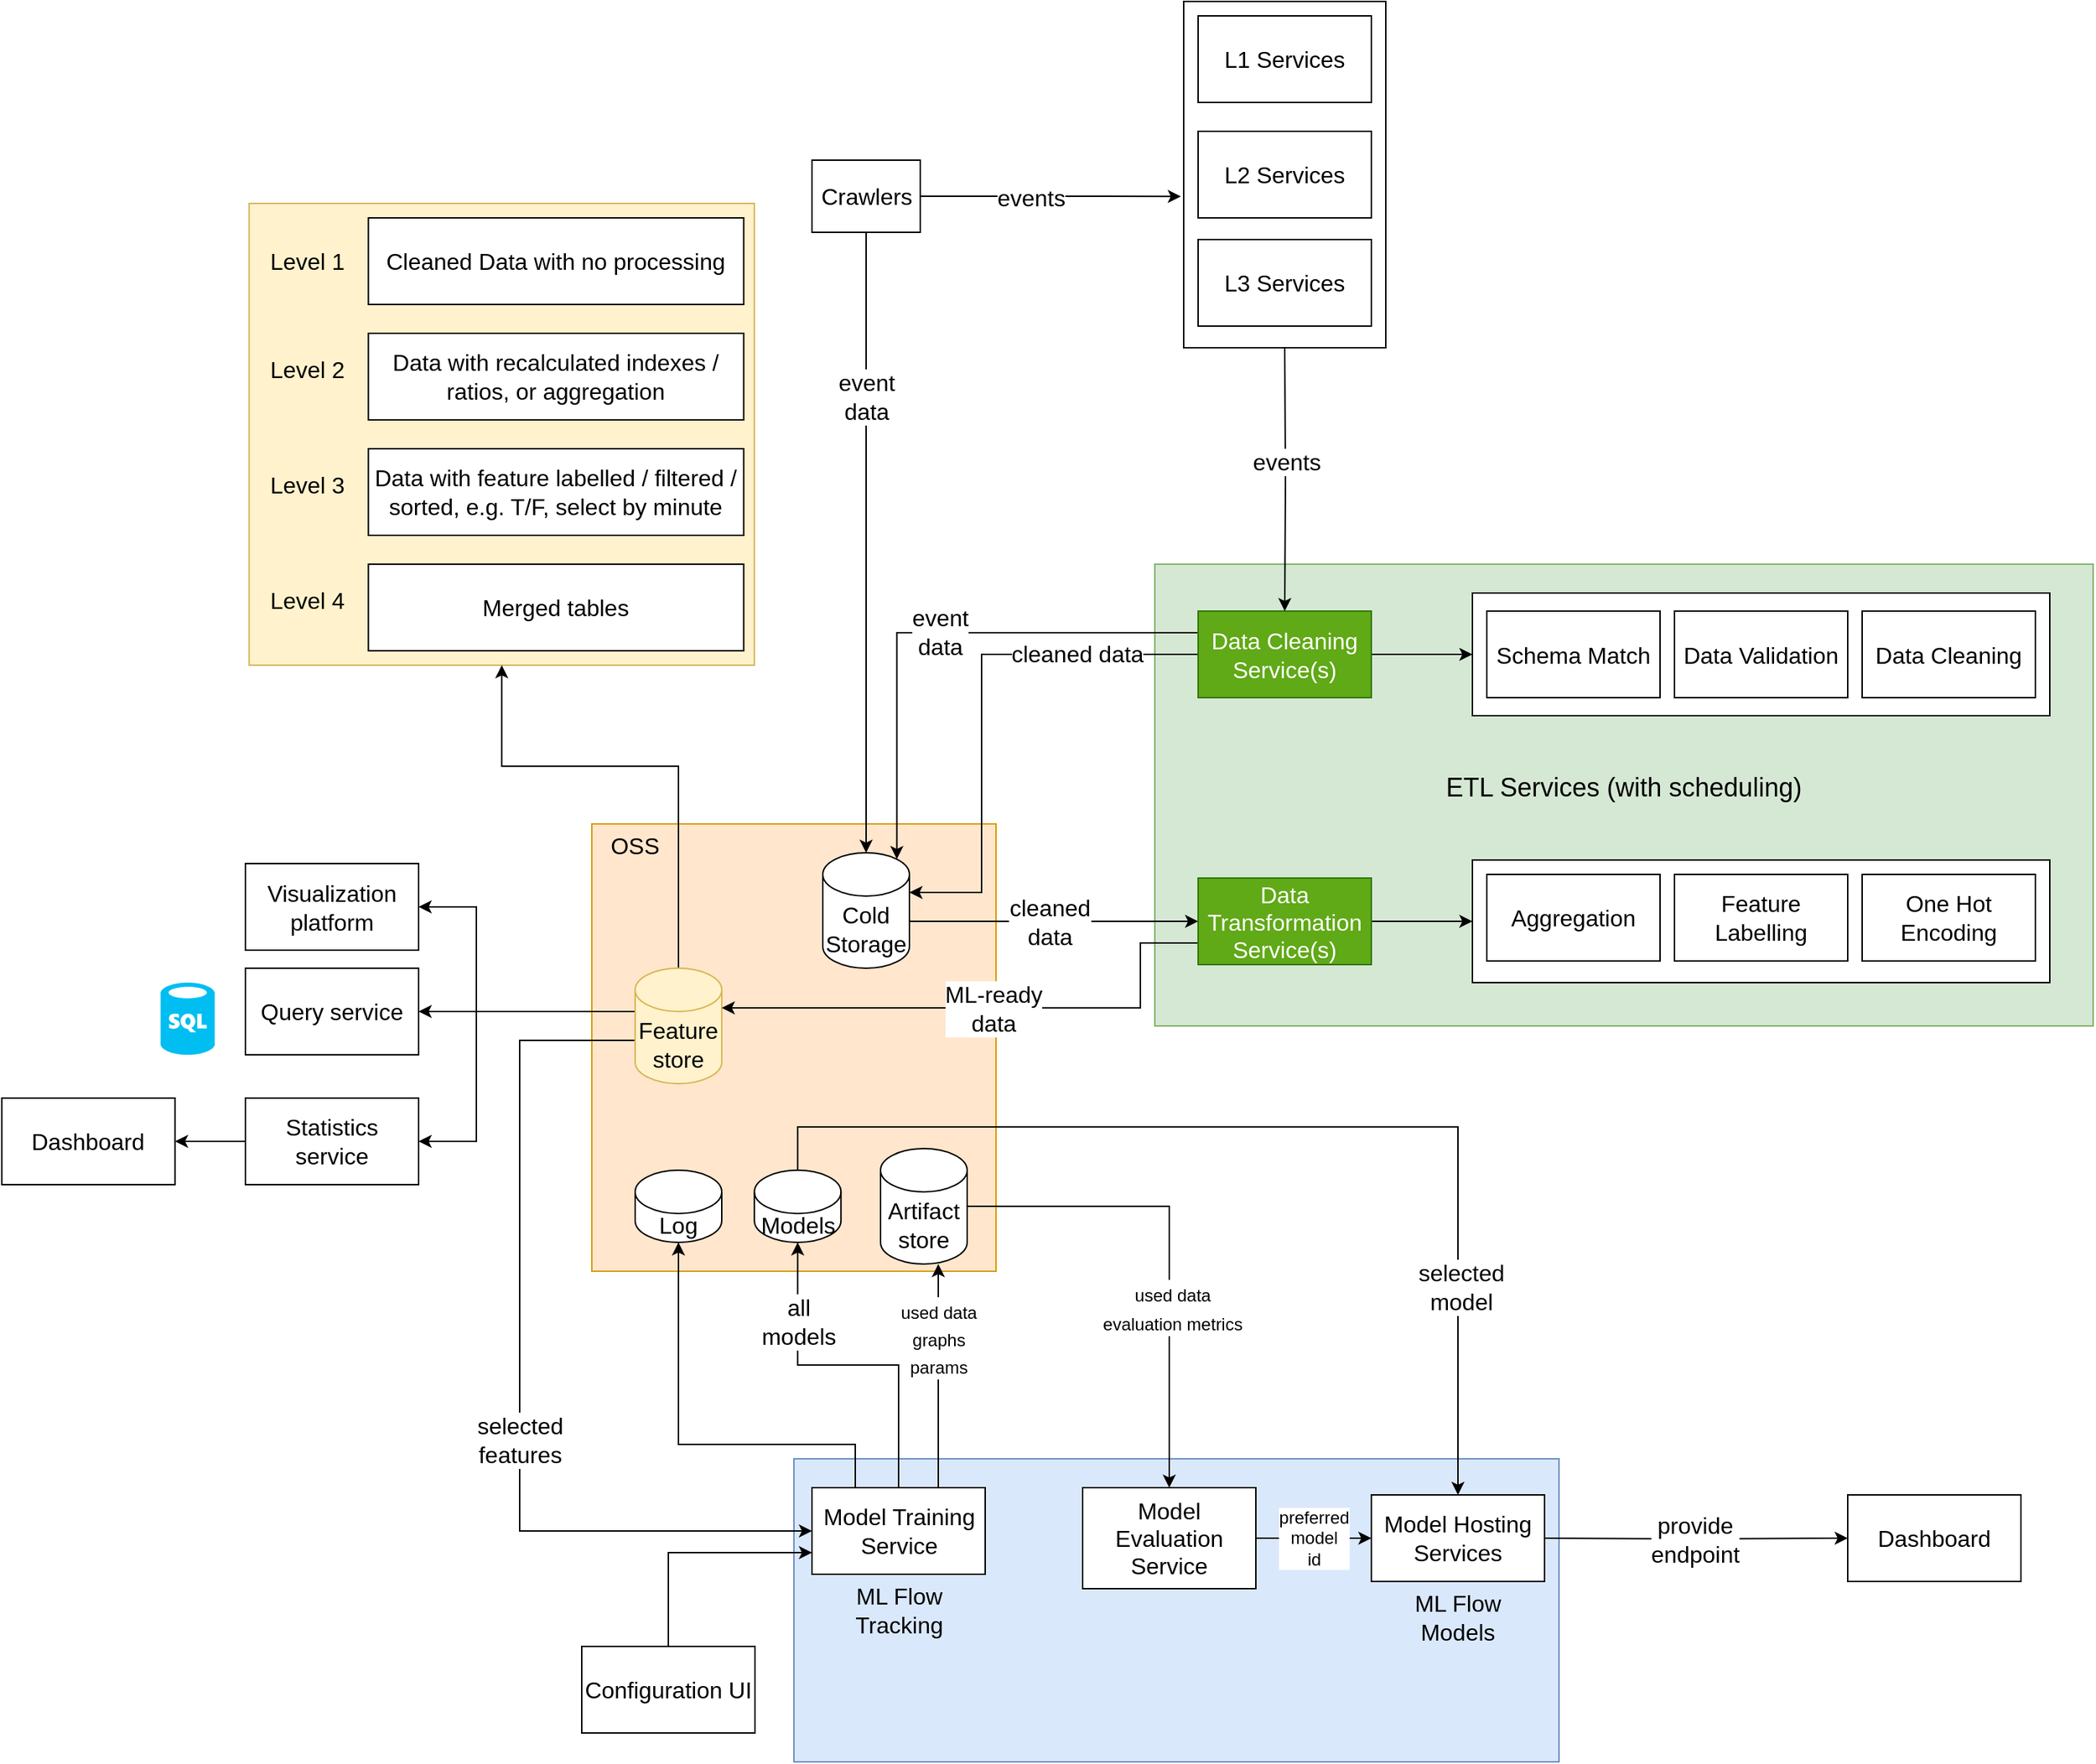 <mxfile version="20.4.0" type="github" pages="3">
  <diagram id="_OYlfLiKj20trFkd4ubV" name="Architecture">
    <mxGraphModel dx="3631" dy="2452" grid="1" gridSize="10" guides="1" tooltips="1" connect="1" arrows="1" fold="1" page="1" pageScale="1" pageWidth="1654" pageHeight="1169" math="0" shadow="0">
      <root>
        <mxCell id="0" />
        <mxCell id="1" parent="0" />
        <mxCell id="gCWOhdDdjhIvX0EPdZRK-4" value="" style="rounded=0;whiteSpace=wrap;html=1;fontSize=16;fontColor=#000000;" parent="1" vertex="1">
          <mxGeometry x="690" y="-220" width="140" height="240" as="geometry" />
        </mxCell>
        <mxCell id="ToE4UrAM6BWn20umVzim-1" value="" style="rounded=0;whiteSpace=wrap;html=1;fillColor=#d5e8d4;strokeColor=#82b366;" parent="1" vertex="1">
          <mxGeometry x="670" y="170" width="650" height="320" as="geometry" />
        </mxCell>
        <mxCell id="ToE4UrAM6BWn20umVzim-110" value="" style="rounded=0;whiteSpace=wrap;html=1;fontSize=16;" parent="1" vertex="1">
          <mxGeometry x="890" y="375" width="400" height="85" as="geometry" />
        </mxCell>
        <mxCell id="ToE4UrAM6BWn20umVzim-91" value="" style="rounded=0;whiteSpace=wrap;html=1;fontSize=16;fillColor=#fff2cc;strokeColor=#d6b656;" parent="1" vertex="1">
          <mxGeometry x="42.6" y="-80" width="350" height="320" as="geometry" />
        </mxCell>
        <mxCell id="ToE4UrAM6BWn20umVzim-108" value="" style="rounded=0;whiteSpace=wrap;html=1;fontSize=16;" parent="1" vertex="1">
          <mxGeometry x="890" y="190" width="400" height="85" as="geometry" />
        </mxCell>
        <mxCell id="ToE4UrAM6BWn20umVzim-59" value="" style="rounded=0;whiteSpace=wrap;html=1;fontSize=16;fillColor=#dae8fc;strokeColor=#6c8ebf;" parent="1" vertex="1">
          <mxGeometry x="420" y="790" width="530" height="210" as="geometry" />
        </mxCell>
        <mxCell id="ToE4UrAM6BWn20umVzim-12" value="" style="rounded=0;whiteSpace=wrap;html=1;fontSize=16;fillColor=#ffe6cc;strokeColor=#d79b00;" parent="1" vertex="1">
          <mxGeometry x="280" y="350" width="280" height="310" as="geometry" />
        </mxCell>
        <mxCell id="ToE4UrAM6BWn20umVzim-2" value="ETL Services (with scheduling)" style="text;html=1;strokeColor=none;fillColor=none;align=center;verticalAlign=middle;whiteSpace=wrap;rounded=0;fontSize=18;" parent="1" vertex="1">
          <mxGeometry x="860" y="310" width="270" height="30" as="geometry" />
        </mxCell>
        <mxCell id="_EHyVhy-0C-5i52qK-ew-14" value="cleaned&lt;br&gt;data" style="edgeStyle=orthogonalEdgeStyle;rounded=0;orthogonalLoop=1;jettySize=auto;html=1;exitX=1;exitY=0.5;exitDx=0;exitDy=0;exitPerimeter=0;entryX=0;entryY=0.5;entryDx=0;entryDy=0;fontSize=16;" parent="1" source="ToE4UrAM6BWn20umVzim-3" target="ToE4UrAM6BWn20umVzim-100" edge="1">
          <mxGeometry relative="1" as="geometry">
            <Array as="points">
              <mxPoint x="500" y="418" />
            </Array>
          </mxGeometry>
        </mxCell>
        <mxCell id="ToE4UrAM6BWn20umVzim-3" value="Cold Storage" style="shape=cylinder3;whiteSpace=wrap;html=1;boundedLbl=1;backgroundOutline=1;size=15;fontSize=16;" parent="1" vertex="1">
          <mxGeometry x="440" y="370" width="60" height="80" as="geometry" />
        </mxCell>
        <mxCell id="ToE4UrAM6BWn20umVzim-13" style="edgeStyle=orthogonalEdgeStyle;rounded=0;orthogonalLoop=1;jettySize=auto;html=1;fontSize=16;" parent="1" source="ToE4UrAM6BWn20umVzim-4" target="ToE4UrAM6BWn20umVzim-3" edge="1">
          <mxGeometry relative="1" as="geometry" />
        </mxCell>
        <mxCell id="ToE4UrAM6BWn20umVzim-23" value="event&lt;br&gt;data" style="edgeLabel;html=1;align=center;verticalAlign=middle;resizable=0;points=[];fontSize=16;" parent="ToE4UrAM6BWn20umVzim-13" vertex="1" connectable="0">
          <mxGeometry x="-0.472" relative="1" as="geometry">
            <mxPoint as="offset" />
          </mxGeometry>
        </mxCell>
        <mxCell id="gCWOhdDdjhIvX0EPdZRK-5" style="edgeStyle=orthogonalEdgeStyle;rounded=0;orthogonalLoop=1;jettySize=auto;html=1;exitX=1;exitY=0.5;exitDx=0;exitDy=0;entryX=-0.014;entryY=0.563;entryDx=0;entryDy=0;entryPerimeter=0;strokeColor=#000000;fontSize=16;fontColor=#000000;startArrow=none;startFill=0;" parent="1" source="ToE4UrAM6BWn20umVzim-4" target="gCWOhdDdjhIvX0EPdZRK-4" edge="1">
          <mxGeometry relative="1" as="geometry" />
        </mxCell>
        <mxCell id="gCWOhdDdjhIvX0EPdZRK-7" value="events" style="edgeLabel;html=1;align=center;verticalAlign=middle;resizable=0;points=[];fontSize=16;fontColor=#000000;" parent="gCWOhdDdjhIvX0EPdZRK-5" vertex="1" connectable="0">
          <mxGeometry x="-0.164" y="-1" relative="1" as="geometry">
            <mxPoint x="1" as="offset" />
          </mxGeometry>
        </mxCell>
        <mxCell id="ToE4UrAM6BWn20umVzim-4" value="Crawlers" style="rounded=0;whiteSpace=wrap;html=1;fontSize=16;" parent="1" vertex="1">
          <mxGeometry x="432.5" y="-110" width="75" height="50" as="geometry" />
        </mxCell>
        <mxCell id="ToE4UrAM6BWn20umVzim-14" value="OSS" style="text;html=1;strokeColor=none;fillColor=none;align=center;verticalAlign=middle;whiteSpace=wrap;rounded=0;fontSize=16;" parent="1" vertex="1">
          <mxGeometry x="280" y="350" width="60" height="30" as="geometry" />
        </mxCell>
        <mxCell id="ToE4UrAM6BWn20umVzim-21" style="edgeStyle=orthogonalEdgeStyle;rounded=0;orthogonalLoop=1;jettySize=auto;html=1;exitX=0;exitY=0.5;exitDx=0;exitDy=0;exitPerimeter=0;entryX=1;entryY=0.5;entryDx=0;entryDy=0;fontSize=16;" parent="1" source="ToE4UrAM6BWn20umVzim-16" target="ToE4UrAM6BWn20umVzim-20" edge="1">
          <mxGeometry relative="1" as="geometry">
            <Array as="points">
              <mxPoint x="310" y="480" />
              <mxPoint x="200" y="480" />
              <mxPoint x="200" y="408" />
            </Array>
          </mxGeometry>
        </mxCell>
        <mxCell id="ToE4UrAM6BWn20umVzim-60" style="edgeStyle=orthogonalEdgeStyle;rounded=0;orthogonalLoop=1;jettySize=auto;html=1;exitX=0;exitY=0;exitDx=0;exitDy=52.5;exitPerimeter=0;fontSize=16;" parent="1" source="ToE4UrAM6BWn20umVzim-16" target="ToE4UrAM6BWn20umVzim-40" edge="1">
          <mxGeometry relative="1" as="geometry">
            <Array as="points">
              <mxPoint x="310" y="500" />
              <mxPoint x="230" y="500" />
              <mxPoint x="230" y="840" />
            </Array>
          </mxGeometry>
        </mxCell>
        <mxCell id="ToE4UrAM6BWn20umVzim-61" value="selected&lt;br&gt;features" style="edgeLabel;html=1;align=center;verticalAlign=middle;resizable=0;points=[];fontSize=16;" parent="ToE4UrAM6BWn20umVzim-60" vertex="1" connectable="0">
          <mxGeometry x="0.145" relative="1" as="geometry">
            <mxPoint y="1" as="offset" />
          </mxGeometry>
        </mxCell>
        <mxCell id="ToE4UrAM6BWn20umVzim-92" style="edgeStyle=orthogonalEdgeStyle;rounded=0;orthogonalLoop=1;jettySize=auto;html=1;exitX=0.5;exitY=0;exitDx=0;exitDy=0;exitPerimeter=0;entryX=0.5;entryY=1;entryDx=0;entryDy=0;fontSize=16;" parent="1" source="ToE4UrAM6BWn20umVzim-16" target="ToE4UrAM6BWn20umVzim-91" edge="1">
          <mxGeometry relative="1" as="geometry">
            <Array as="points">
              <mxPoint x="340" y="310" />
              <mxPoint x="218" y="310" />
            </Array>
          </mxGeometry>
        </mxCell>
        <mxCell id="ToE4UrAM6BWn20umVzim-116" style="edgeStyle=orthogonalEdgeStyle;rounded=0;orthogonalLoop=1;jettySize=auto;html=1;entryX=1;entryY=0.5;entryDx=0;entryDy=0;fontSize=16;" parent="1" source="ToE4UrAM6BWn20umVzim-16" target="ToE4UrAM6BWn20umVzim-115" edge="1">
          <mxGeometry relative="1" as="geometry">
            <Array as="points">
              <mxPoint x="260" y="480" />
              <mxPoint x="260" y="480" />
            </Array>
          </mxGeometry>
        </mxCell>
        <mxCell id="_EHyVhy-0C-5i52qK-ew-37" style="edgeStyle=orthogonalEdgeStyle;rounded=0;orthogonalLoop=1;jettySize=auto;html=1;exitX=0;exitY=0;exitDx=0;exitDy=27.5;exitPerimeter=0;entryX=1;entryY=0.5;entryDx=0;entryDy=0;fontSize=16;startArrow=none;startFill=0;" parent="1" source="ToE4UrAM6BWn20umVzim-16" target="_EHyVhy-0C-5i52qK-ew-36" edge="1">
          <mxGeometry relative="1" as="geometry">
            <Array as="points">
              <mxPoint x="310" y="480" />
              <mxPoint x="200" y="480" />
              <mxPoint x="200" y="570" />
            </Array>
          </mxGeometry>
        </mxCell>
        <mxCell id="ToE4UrAM6BWn20umVzim-16" value="Feature&lt;br&gt;store" style="shape=cylinder3;whiteSpace=wrap;html=1;boundedLbl=1;backgroundOutline=1;size=15;fontSize=16;fillColor=#fff2cc;strokeColor=#d6b656;" parent="1" vertex="1">
          <mxGeometry x="310" y="450" width="60" height="80" as="geometry" />
        </mxCell>
        <mxCell id="ToE4UrAM6BWn20umVzim-20" value="Visualization platform" style="rounded=0;whiteSpace=wrap;html=1;fontSize=16;" parent="1" vertex="1">
          <mxGeometry x="40" y="377.5" width="120" height="60" as="geometry" />
        </mxCell>
        <mxCell id="ToE4UrAM6BWn20umVzim-26" value="Data Cleaning" style="rounded=0;whiteSpace=wrap;html=1;fontSize=16;" parent="1" vertex="1">
          <mxGeometry x="1160" y="202.5" width="120" height="60" as="geometry" />
        </mxCell>
        <mxCell id="ToE4UrAM6BWn20umVzim-28" value="Aggregation" style="rounded=0;whiteSpace=wrap;html=1;fontSize=16;" parent="1" vertex="1">
          <mxGeometry x="900" y="385" width="120" height="60" as="geometry" />
        </mxCell>
        <mxCell id="ToE4UrAM6BWn20umVzim-25" value="Data Validation" style="rounded=0;whiteSpace=wrap;html=1;fontSize=16;" parent="1" vertex="1">
          <mxGeometry x="1030" y="202.5" width="120" height="60" as="geometry" />
        </mxCell>
        <mxCell id="ToE4UrAM6BWn20umVzim-31" value="Schema Match" style="rounded=0;whiteSpace=wrap;html=1;fontSize=16;" parent="1" vertex="1">
          <mxGeometry x="900" y="202.5" width="120" height="60" as="geometry" />
        </mxCell>
        <mxCell id="ToE4UrAM6BWn20umVzim-46" style="edgeStyle=orthogonalEdgeStyle;rounded=0;orthogonalLoop=1;jettySize=auto;html=1;exitX=0.5;exitY=0;exitDx=0;exitDy=0;fontSize=16;" parent="1" source="ToE4UrAM6BWn20umVzim-40" target="ToE4UrAM6BWn20umVzim-44" edge="1">
          <mxGeometry relative="1" as="geometry">
            <Array as="points">
              <mxPoint x="520" y="810" />
            </Array>
          </mxGeometry>
        </mxCell>
        <mxCell id="ToE4UrAM6BWn20umVzim-62" value="&lt;font style=&quot;font-size: 12px;&quot;&gt;used data&lt;br&gt;graphs&lt;br&gt;params&lt;/font&gt;" style="edgeLabel;html=1;align=center;verticalAlign=middle;resizable=0;points=[];fontSize=16;" parent="ToE4UrAM6BWn20umVzim-46" vertex="1" connectable="0">
          <mxGeometry x="0.585" y="3" relative="1" as="geometry">
            <mxPoint x="3" y="13" as="offset" />
          </mxGeometry>
        </mxCell>
        <mxCell id="ToE4UrAM6BWn20umVzim-77" style="edgeStyle=orthogonalEdgeStyle;rounded=0;orthogonalLoop=1;jettySize=auto;html=1;exitX=0.25;exitY=0;exitDx=0;exitDy=0;entryX=0.5;entryY=1;entryDx=0;entryDy=0;entryPerimeter=0;fontSize=16;" parent="1" source="ToE4UrAM6BWn20umVzim-40" target="ToE4UrAM6BWn20umVzim-47" edge="1">
          <mxGeometry relative="1" as="geometry">
            <Array as="points">
              <mxPoint x="463" y="780" />
              <mxPoint x="340" y="780" />
            </Array>
          </mxGeometry>
        </mxCell>
        <mxCell id="ToE4UrAM6BWn20umVzim-79" style="edgeStyle=orthogonalEdgeStyle;rounded=0;orthogonalLoop=1;jettySize=auto;html=1;exitX=0.5;exitY=0;exitDx=0;exitDy=0;entryX=0.5;entryY=1;entryDx=0;entryDy=0;entryPerimeter=0;fontSize=12;" parent="1" source="ToE4UrAM6BWn20umVzim-40" target="ToE4UrAM6BWn20umVzim-55" edge="1">
          <mxGeometry relative="1" as="geometry" />
        </mxCell>
        <mxCell id="ToE4UrAM6BWn20umVzim-83" value="all&lt;br&gt;models" style="edgeLabel;html=1;align=center;verticalAlign=middle;resizable=0;points=[];fontSize=16;" parent="ToE4UrAM6BWn20umVzim-79" vertex="1" connectable="0">
          <mxGeometry x="0.541" relative="1" as="geometry">
            <mxPoint as="offset" />
          </mxGeometry>
        </mxCell>
        <mxCell id="ToE4UrAM6BWn20umVzim-40" value="Model Training Service" style="rounded=0;whiteSpace=wrap;html=1;fontSize=16;" parent="1" vertex="1">
          <mxGeometry x="432.5" y="810" width="120" height="60" as="geometry" />
        </mxCell>
        <mxCell id="ToE4UrAM6BWn20umVzim-41" value="" style="shape=image;verticalLabelPosition=bottom;labelBackgroundColor=default;verticalAlign=top;aspect=fixed;imageAspect=0;image=https://www.mlflow.org/docs/latest/_static/MLflow-logo-final-black.png;" parent="1" vertex="1">
          <mxGeometry x="573.1" y="900.29" width="217" height="79.71" as="geometry" />
        </mxCell>
        <mxCell id="ToE4UrAM6BWn20umVzim-78" style="edgeStyle=orthogonalEdgeStyle;rounded=0;orthogonalLoop=1;jettySize=auto;html=1;exitX=1;exitY=0.5;exitDx=0;exitDy=0;exitPerimeter=0;fontSize=12;" parent="1" source="ToE4UrAM6BWn20umVzim-44" target="ToE4UrAM6BWn20umVzim-67" edge="1">
          <mxGeometry relative="1" as="geometry" />
        </mxCell>
        <mxCell id="ToE4UrAM6BWn20umVzim-101" value="&lt;font style=&quot;font-size: 12px;&quot;&gt;used data&lt;br&gt;evaluation metrics&lt;/font&gt;" style="edgeLabel;html=1;align=center;verticalAlign=middle;resizable=0;points=[];fontSize=16;" parent="ToE4UrAM6BWn20umVzim-78" vertex="1" connectable="0">
          <mxGeometry x="0.254" y="2" relative="1" as="geometry">
            <mxPoint as="offset" />
          </mxGeometry>
        </mxCell>
        <mxCell id="ToE4UrAM6BWn20umVzim-44" value="Artifact store" style="shape=cylinder3;whiteSpace=wrap;html=1;boundedLbl=1;backgroundOutline=1;size=15;fontSize=16;" parent="1" vertex="1">
          <mxGeometry x="480" y="575" width="60" height="80" as="geometry" />
        </mxCell>
        <mxCell id="ToE4UrAM6BWn20umVzim-65" style="edgeStyle=orthogonalEdgeStyle;rounded=0;orthogonalLoop=1;jettySize=auto;html=1;exitX=1;exitY=0.5;exitDx=0;exitDy=0;entryX=0;entryY=0.5;entryDx=0;entryDy=0;fontSize=16;" parent="1" target="ToE4UrAM6BWn20umVzim-64" edge="1">
          <mxGeometry relative="1" as="geometry">
            <mxPoint x="940" y="845" as="sourcePoint" />
          </mxGeometry>
        </mxCell>
        <mxCell id="ToE4UrAM6BWn20umVzim-66" value="provide&lt;br&gt;endpoint" style="edgeLabel;html=1;align=center;verticalAlign=middle;resizable=0;points=[];fontSize=16;" parent="ToE4UrAM6BWn20umVzim-65" vertex="1" connectable="0">
          <mxGeometry x="-0.019" relative="1" as="geometry">
            <mxPoint as="offset" />
          </mxGeometry>
        </mxCell>
        <mxCell id="ToE4UrAM6BWn20umVzim-45" value="Model Hosting Services" style="rounded=0;whiteSpace=wrap;html=1;fontSize=16;" parent="1" vertex="1">
          <mxGeometry x="820" y="815" width="120" height="60" as="geometry" />
        </mxCell>
        <mxCell id="ToE4UrAM6BWn20umVzim-47" value="Log" style="shape=cylinder3;whiteSpace=wrap;html=1;boundedLbl=1;backgroundOutline=1;size=15;fontSize=16;" parent="1" vertex="1">
          <mxGeometry x="310" y="590" width="60" height="50" as="geometry" />
        </mxCell>
        <mxCell id="ToE4UrAM6BWn20umVzim-50" value="ML Flow&lt;br&gt;Tracking" style="text;html=1;strokeColor=none;fillColor=none;align=center;verticalAlign=middle;whiteSpace=wrap;rounded=0;fontSize=16;" parent="1" vertex="1">
          <mxGeometry x="452.6" y="880" width="79.8" height="30" as="geometry" />
        </mxCell>
        <mxCell id="ToE4UrAM6BWn20umVzim-51" value="ML Flow&lt;br&gt;Models" style="text;html=1;strokeColor=none;fillColor=none;align=center;verticalAlign=middle;whiteSpace=wrap;rounded=0;fontSize=16;" parent="1" vertex="1">
          <mxGeometry x="845" y="885" width="70" height="30" as="geometry" />
        </mxCell>
        <mxCell id="ToE4UrAM6BWn20umVzim-80" style="edgeStyle=orthogonalEdgeStyle;rounded=0;orthogonalLoop=1;jettySize=auto;html=1;exitX=0.5;exitY=0;exitDx=0;exitDy=0;exitPerimeter=0;fontSize=12;" parent="1" source="ToE4UrAM6BWn20umVzim-55" target="ToE4UrAM6BWn20umVzim-45" edge="1">
          <mxGeometry relative="1" as="geometry">
            <Array as="points">
              <mxPoint x="423" y="560" />
              <mxPoint x="880" y="560" />
            </Array>
          </mxGeometry>
        </mxCell>
        <mxCell id="ToE4UrAM6BWn20umVzim-82" value="selected&lt;br&gt;model" style="edgeLabel;html=1;align=center;verticalAlign=middle;resizable=0;points=[];fontSize=16;" parent="ToE4UrAM6BWn20umVzim-80" vertex="1" connectable="0">
          <mxGeometry x="0.612" y="2" relative="1" as="geometry">
            <mxPoint as="offset" />
          </mxGeometry>
        </mxCell>
        <mxCell id="ToE4UrAM6BWn20umVzim-55" value="Models" style="shape=cylinder3;whiteSpace=wrap;html=1;boundedLbl=1;backgroundOutline=1;size=15;fontSize=16;" parent="1" vertex="1">
          <mxGeometry x="392.6" y="590" width="60" height="50" as="geometry" />
        </mxCell>
        <mxCell id="ToE4UrAM6BWn20umVzim-64" value="Dashboard" style="rounded=0;whiteSpace=wrap;html=1;fontSize=16;" parent="1" vertex="1">
          <mxGeometry x="1150" y="815" width="120" height="60" as="geometry" />
        </mxCell>
        <mxCell id="ToE4UrAM6BWn20umVzim-81" value="&lt;span style=&quot;&quot;&gt;preferred&lt;br&gt;model&lt;br&gt;id&lt;br&gt;&lt;/span&gt;" style="edgeStyle=orthogonalEdgeStyle;rounded=0;orthogonalLoop=1;jettySize=auto;html=1;exitX=1;exitY=0.5;exitDx=0;exitDy=0;fontSize=12;" parent="1" source="ToE4UrAM6BWn20umVzim-67" target="ToE4UrAM6BWn20umVzim-45" edge="1">
          <mxGeometry relative="1" as="geometry" />
        </mxCell>
        <mxCell id="ToE4UrAM6BWn20umVzim-67" value="Model Evaluation Service" style="rounded=0;whiteSpace=wrap;html=1;fontSize=16;" parent="1" vertex="1">
          <mxGeometry x="620" y="810" width="120" height="70" as="geometry" />
        </mxCell>
        <mxCell id="ToE4UrAM6BWn20umVzim-70" value="Feature&lt;br&gt;Labelling" style="rounded=0;whiteSpace=wrap;html=1;fontSize=16;" parent="1" vertex="1">
          <mxGeometry x="1030" y="385" width="120" height="60" as="geometry" />
        </mxCell>
        <mxCell id="ToE4UrAM6BWn20umVzim-85" value="Cleaned Data with no processing" style="rounded=0;whiteSpace=wrap;html=1;fontSize=16;" parent="1" vertex="1">
          <mxGeometry x="125.2" y="-70" width="260" height="60" as="geometry" />
        </mxCell>
        <mxCell id="ToE4UrAM6BWn20umVzim-86" value="Level 1" style="text;html=1;strokeColor=none;fillColor=none;align=center;verticalAlign=middle;whiteSpace=wrap;rounded=0;fontSize=16;" parent="1" vertex="1">
          <mxGeometry x="52.6" y="-55" width="60" height="30" as="geometry" />
        </mxCell>
        <mxCell id="ToE4UrAM6BWn20umVzim-87" value="Data with recalculated indexes / ratios, or aggregation" style="rounded=0;whiteSpace=wrap;html=1;fontSize=16;" parent="1" vertex="1">
          <mxGeometry x="125.2" y="10" width="260" height="60" as="geometry" />
        </mxCell>
        <mxCell id="ToE4UrAM6BWn20umVzim-88" value="Level 2" style="text;html=1;strokeColor=none;fillColor=none;align=center;verticalAlign=middle;whiteSpace=wrap;rounded=0;fontSize=16;" parent="1" vertex="1">
          <mxGeometry x="52.6" y="20" width="60" height="30" as="geometry" />
        </mxCell>
        <mxCell id="ToE4UrAM6BWn20umVzim-89" value="Data with feature labelled / filtered / sorted, e.g. T/F, select by minute" style="rounded=0;whiteSpace=wrap;html=1;fontSize=16;" parent="1" vertex="1">
          <mxGeometry x="125.2" y="90" width="260" height="60" as="geometry" />
        </mxCell>
        <mxCell id="ToE4UrAM6BWn20umVzim-90" value="Level 3" style="text;html=1;strokeColor=none;fillColor=none;align=center;verticalAlign=middle;whiteSpace=wrap;rounded=0;fontSize=16;" parent="1" vertex="1">
          <mxGeometry x="52.6" y="100" width="60" height="30" as="geometry" />
        </mxCell>
        <mxCell id="ToE4UrAM6BWn20umVzim-94" value="Merged tables" style="rounded=0;whiteSpace=wrap;html=1;fontSize=16;" parent="1" vertex="1">
          <mxGeometry x="125.2" y="170" width="260" height="60" as="geometry" />
        </mxCell>
        <mxCell id="ToE4UrAM6BWn20umVzim-95" value="Level 4" style="text;html=1;strokeColor=none;fillColor=none;align=center;verticalAlign=middle;whiteSpace=wrap;rounded=0;fontSize=16;" parent="1" vertex="1">
          <mxGeometry x="52.6" y="180" width="60" height="30" as="geometry" />
        </mxCell>
        <mxCell id="ToE4UrAM6BWn20umVzim-109" style="edgeStyle=orthogonalEdgeStyle;rounded=0;orthogonalLoop=1;jettySize=auto;html=1;exitX=1;exitY=0.5;exitDx=0;exitDy=0;fontSize=16;" parent="1" source="ToE4UrAM6BWn20umVzim-99" target="ToE4UrAM6BWn20umVzim-108" edge="1">
          <mxGeometry relative="1" as="geometry" />
        </mxCell>
        <mxCell id="_EHyVhy-0C-5i52qK-ew-4" style="edgeStyle=orthogonalEdgeStyle;rounded=0;orthogonalLoop=1;jettySize=auto;html=1;exitX=0;exitY=0.5;exitDx=0;exitDy=0;fontSize=16;entryX=1;entryY=0;entryDx=0;entryDy=27.5;entryPerimeter=0;" parent="1" source="ToE4UrAM6BWn20umVzim-99" target="ToE4UrAM6BWn20umVzim-3" edge="1">
          <mxGeometry relative="1" as="geometry">
            <mxPoint x="500" y="420" as="targetPoint" />
            <Array as="points">
              <mxPoint x="550" y="233" />
              <mxPoint x="550" y="398" />
            </Array>
          </mxGeometry>
        </mxCell>
        <mxCell id="_EHyVhy-0C-5i52qK-ew-6" value="cleaned data" style="edgeLabel;html=1;align=center;verticalAlign=middle;resizable=0;points=[];fontSize=16;" parent="_EHyVhy-0C-5i52qK-ew-4" vertex="1" connectable="0">
          <mxGeometry x="-0.541" y="-1" relative="1" as="geometry">
            <mxPoint as="offset" />
          </mxGeometry>
        </mxCell>
        <mxCell id="gCWOhdDdjhIvX0EPdZRK-10" style="edgeStyle=orthogonalEdgeStyle;rounded=0;orthogonalLoop=1;jettySize=auto;html=1;exitX=0;exitY=0.25;exitDx=0;exitDy=0;entryX=0.855;entryY=0;entryDx=0;entryDy=4.35;entryPerimeter=0;strokeColor=#000000;fontSize=16;fontColor=#000000;startArrow=none;startFill=0;" parent="1" source="ToE4UrAM6BWn20umVzim-99" target="ToE4UrAM6BWn20umVzim-3" edge="1">
          <mxGeometry relative="1" as="geometry" />
        </mxCell>
        <mxCell id="gCWOhdDdjhIvX0EPdZRK-11" value="event&lt;br&gt;data" style="edgeLabel;html=1;align=center;verticalAlign=middle;resizable=0;points=[];fontSize=16;fontColor=#000000;" parent="gCWOhdDdjhIvX0EPdZRK-10" vertex="1" connectable="0">
          <mxGeometry x="-0.021" y="-1" relative="1" as="geometry">
            <mxPoint as="offset" />
          </mxGeometry>
        </mxCell>
        <mxCell id="ToE4UrAM6BWn20umVzim-99" value="Data Cleaning Service(s)" style="rounded=0;whiteSpace=wrap;html=1;fontSize=16;fillColor=#60a917;strokeColor=#2D7600;fontColor=#ffffff;" parent="1" vertex="1">
          <mxGeometry x="700" y="202.5" width="120" height="60" as="geometry" />
        </mxCell>
        <mxCell id="ToE4UrAM6BWn20umVzim-111" style="edgeStyle=orthogonalEdgeStyle;rounded=0;orthogonalLoop=1;jettySize=auto;html=1;exitX=1;exitY=0.5;exitDx=0;exitDy=0;entryX=0;entryY=0.5;entryDx=0;entryDy=0;fontSize=16;" parent="1" source="ToE4UrAM6BWn20umVzim-100" target="ToE4UrAM6BWn20umVzim-110" edge="1">
          <mxGeometry relative="1" as="geometry" />
        </mxCell>
        <mxCell id="_EHyVhy-0C-5i52qK-ew-19" value="ML-ready&lt;br&gt;data" style="edgeStyle=orthogonalEdgeStyle;rounded=0;orthogonalLoop=1;jettySize=auto;html=1;exitX=0;exitY=0.75;exitDx=0;exitDy=0;entryX=1;entryY=0;entryDx=0;entryDy=27.5;entryPerimeter=0;fontSize=16;" parent="1" source="ToE4UrAM6BWn20umVzim-100" target="ToE4UrAM6BWn20umVzim-16" edge="1">
          <mxGeometry relative="1" as="geometry">
            <Array as="points">
              <mxPoint x="660" y="433" />
              <mxPoint x="660" y="478" />
            </Array>
          </mxGeometry>
        </mxCell>
        <mxCell id="ToE4UrAM6BWn20umVzim-100" value="Data Transformation Service(s)" style="rounded=0;whiteSpace=wrap;html=1;fontSize=16;fillColor=#60a917;strokeColor=#2D7600;fontColor=#ffffff;" parent="1" vertex="1">
          <mxGeometry x="700" y="387.5" width="120" height="60" as="geometry" />
        </mxCell>
        <mxCell id="ToE4UrAM6BWn20umVzim-115" value="Query service" style="rounded=0;whiteSpace=wrap;html=1;fontSize=16;" parent="1" vertex="1">
          <mxGeometry x="40" y="450" width="120" height="60" as="geometry" />
        </mxCell>
        <mxCell id="ToE4UrAM6BWn20umVzim-117" value="" style="verticalLabelPosition=bottom;html=1;verticalAlign=top;align=center;strokeColor=none;fillColor=#00BEF2;shape=mxgraph.azure.sql_database;fontSize=16;" parent="1" vertex="1">
          <mxGeometry x="-18.75" y="460" width="37.5" height="50" as="geometry" />
        </mxCell>
        <mxCell id="ToE4UrAM6BWn20umVzim-118" value="" style="shape=image;verticalLabelPosition=bottom;labelBackgroundColor=default;verticalAlign=top;aspect=fixed;imageAspect=0;image=https://upload.wikimedia.org/wikipedia/commons/thumb/3/38/Jupyter_logo.svg/1200px-Jupyter_logo.svg.png;" parent="1" vertex="1">
          <mxGeometry x="-30" y="372.76" width="60" height="69.49" as="geometry" />
        </mxCell>
        <mxCell id="ToE4UrAM6BWn20umVzim-120" style="edgeStyle=orthogonalEdgeStyle;rounded=0;orthogonalLoop=1;jettySize=auto;html=1;exitX=0.5;exitY=0;exitDx=0;exitDy=0;entryX=0;entryY=0.75;entryDx=0;entryDy=0;fontSize=16;" parent="1" source="ToE4UrAM6BWn20umVzim-119" target="ToE4UrAM6BWn20umVzim-40" edge="1">
          <mxGeometry relative="1" as="geometry" />
        </mxCell>
        <mxCell id="ToE4UrAM6BWn20umVzim-119" value="&lt;font style=&quot;font-size: 16px;&quot;&gt;Configuration UI&lt;/font&gt;" style="rounded=0;whiteSpace=wrap;html=1;fontSize=12;" parent="1" vertex="1">
          <mxGeometry x="273" y="920" width="120" height="60" as="geometry" />
        </mxCell>
        <mxCell id="ToE4UrAM6BWn20umVzim-122" value="" style="shape=image;verticalLabelPosition=bottom;labelBackgroundColor=default;verticalAlign=top;aspect=fixed;imageAspect=0;image=https://upload.wikimedia.org/wikipedia/commons/thumb/e/ed/Pandas_logo.svg/1200px-Pandas_logo.svg.png;" parent="1" vertex="1">
          <mxGeometry x="1130" y="93.27" width="190" height="76.73" as="geometry" />
        </mxCell>
        <mxCell id="_EHyVhy-0C-5i52qK-ew-7" value="" style="shape=image;html=1;verticalAlign=top;verticalLabelPosition=bottom;labelBackgroundColor=#ffffff;imageAspect=0;aspect=fixed;image=https://cdn0.iconfinder.com/data/icons/phosphor-light-vol-2/256/file-csv-light-128.png;fontSize=16;" parent="1" vertex="1">
          <mxGeometry x="612.4" y="245" width="40" height="40" as="geometry" />
        </mxCell>
        <mxCell id="_EHyVhy-0C-5i52qK-ew-8" value="" style="shape=image;html=1;verticalAlign=top;verticalLabelPosition=bottom;labelBackgroundColor=#ffffff;imageAspect=0;aspect=fixed;image=https://cdn1.iconfinder.com/data/icons/bootstrap-vol-3/16/filetype-json-128.png;fontSize=16;" parent="1" vertex="1">
          <mxGeometry x="500" y="40" width="38" height="38" as="geometry" />
        </mxCell>
        <mxCell id="_EHyVhy-0C-5i52qK-ew-13" value="One Hot Encoding" style="rounded=0;whiteSpace=wrap;html=1;fontSize=16;" parent="1" vertex="1">
          <mxGeometry x="1160" y="385" width="120" height="60" as="geometry" />
        </mxCell>
        <mxCell id="_EHyVhy-0C-5i52qK-ew-15" value="" style="shape=image;html=1;verticalAlign=top;verticalLabelPosition=bottom;labelBackgroundColor=#ffffff;imageAspect=0;aspect=fixed;image=https://cdn0.iconfinder.com/data/icons/phosphor-light-vol-2/256/file-csv-light-128.png;fontSize=16;" parent="1" vertex="1">
          <mxGeometry x="320" y="530" width="40" height="40" as="geometry" />
        </mxCell>
        <mxCell id="_EHyVhy-0C-5i52qK-ew-39" style="edgeStyle=orthogonalEdgeStyle;rounded=0;orthogonalLoop=1;jettySize=auto;html=1;exitX=0;exitY=0.5;exitDx=0;exitDy=0;fontSize=16;startArrow=none;startFill=0;" parent="1" source="_EHyVhy-0C-5i52qK-ew-36" target="_EHyVhy-0C-5i52qK-ew-38" edge="1">
          <mxGeometry relative="1" as="geometry" />
        </mxCell>
        <mxCell id="_EHyVhy-0C-5i52qK-ew-36" value="Statistics service" style="rounded=0;whiteSpace=wrap;html=1;fontSize=16;" parent="1" vertex="1">
          <mxGeometry x="40" y="540" width="120" height="60" as="geometry" />
        </mxCell>
        <mxCell id="_EHyVhy-0C-5i52qK-ew-38" value="Dashboard" style="rounded=0;whiteSpace=wrap;html=1;fontSize=16;" parent="1" vertex="1">
          <mxGeometry x="-128.75" y="540" width="120" height="60" as="geometry" />
        </mxCell>
        <mxCell id="gCWOhdDdjhIvX0EPdZRK-1" value="L1 Services" style="rounded=0;whiteSpace=wrap;html=1;fontSize=16;fontColor=#000000;" parent="1" vertex="1">
          <mxGeometry x="700" y="-210" width="120" height="60" as="geometry" />
        </mxCell>
        <mxCell id="gCWOhdDdjhIvX0EPdZRK-2" value="L2 Services" style="rounded=0;whiteSpace=wrap;html=1;fontSize=16;fontColor=#000000;" parent="1" vertex="1">
          <mxGeometry x="700" y="-130" width="120" height="60" as="geometry" />
        </mxCell>
        <mxCell id="gCWOhdDdjhIvX0EPdZRK-6" style="edgeStyle=orthogonalEdgeStyle;rounded=0;orthogonalLoop=1;jettySize=auto;html=1;strokeColor=#000000;fontSize=16;fontColor=#000000;startArrow=none;startFill=0;" parent="1" target="ToE4UrAM6BWn20umVzim-99" edge="1">
          <mxGeometry relative="1" as="geometry">
            <mxPoint x="760" y="20" as="sourcePoint" />
          </mxGeometry>
        </mxCell>
        <mxCell id="gCWOhdDdjhIvX0EPdZRK-9" value="events" style="edgeLabel;html=1;align=center;verticalAlign=middle;resizable=0;points=[];fontSize=16;fontColor=#000000;" parent="gCWOhdDdjhIvX0EPdZRK-6" vertex="1" connectable="0">
          <mxGeometry x="-0.139" relative="1" as="geometry">
            <mxPoint as="offset" />
          </mxGeometry>
        </mxCell>
        <mxCell id="gCWOhdDdjhIvX0EPdZRK-3" value="L3 Services" style="rounded=0;whiteSpace=wrap;html=1;fontSize=16;fontColor=#000000;" parent="1" vertex="1">
          <mxGeometry x="700" y="-55" width="120" height="60" as="geometry" />
        </mxCell>
        <mxCell id="gCWOhdDdjhIvX0EPdZRK-8" value="" style="shape=image;verticalLabelPosition=bottom;labelBackgroundColor=default;verticalAlign=top;aspect=fixed;imageAspect=0;image=https://solace.com/wp-content/uploads/2019/01/Solace-logo-green.png;" parent="1" vertex="1">
          <mxGeometry x="532.4" y="-138.92" width="120" height="33.23" as="geometry" />
        </mxCell>
        <mxCell id="gCWOhdDdjhIvX0EPdZRK-12" value="" style="shape=image;html=1;verticalAlign=top;verticalLabelPosition=bottom;labelBackgroundColor=#ffffff;imageAspect=0;aspect=fixed;image=https://cdn1.iconfinder.com/data/icons/bootstrap-vol-3/16/filetype-json-128.png;fontSize=16;" parent="1" vertex="1">
          <mxGeometry x="507.5" y="152" width="38" height="38" as="geometry" />
        </mxCell>
      </root>
    </mxGraphModel>
  </diagram>
  <diagram id="X3cMIoYZfdU-HJTQ-Zcf" name="Schema">
    <mxGraphModel dx="1426" dy="1320" grid="1" gridSize="10" guides="1" tooltips="1" connect="1" arrows="1" fold="1" page="1" pageScale="1" pageWidth="1654" pageHeight="1169" math="0" shadow="0">
      <root>
        <mxCell id="0" />
        <mxCell id="1" parent="0" />
        <mxCell id="Alo-PKq35NsZrhjGkdfx-1" value="&lt;pre class=&quot;data&quot; style=&quot;font-size: 12px;&quot;&gt;  [{&lt;br&gt;    &quot;race_date&quot;: &quot;2022-09-11&quot;,&lt;br&gt;    &quot;race_num&quot;: 1,&lt;br&gt;    &quot;race_time&quot;: &quot;2022-09-11T13:00:00+08:00&quot;,&lt;br&gt;    &quot;odds&quot;: {&lt;br&gt;      &quot;1&quot;: {&lt;br&gt;        &quot;win&quot;: 9.3,&lt;br&gt;        &quot;place&quot;: 2.7&lt;br&gt;      },&lt;br&gt;      &quot;2&quot;: {&lt;br&gt;        &quot;win&quot;: 5.6,&lt;br&gt;        &quot;place&quot;: 1.7&lt;br&gt;      },&lt;br&gt;      &quot;3&quot;: {&lt;br&gt;        &quot;win&quot;: 9.5,&lt;br&gt;        &quot;place&quot;: 4.6&lt;br&gt;      },&lt;br&gt;      &quot;4&quot;: {&lt;br&gt;        &quot;win&quot;: 16,&lt;br&gt;        &quot;place&quot;: 5.3&lt;br&gt;      },&lt;br&gt;      &quot;5&quot;: {&lt;br&gt;        &quot;win&quot;: 20,&lt;br&gt;        &quot;place&quot;: 6.5&lt;br&gt;      },&lt;br&gt;      &quot;6&quot;: {&lt;br&gt;        &quot;win&quot;: 16,&lt;br&gt;        &quot;place&quot;: 7.1&lt;br&gt;      },&lt;br&gt;      &quot;7&quot;: {&lt;br&gt;        &quot;win&quot;: 30,&lt;br&gt;        &quot;place&quot;: 6.3&lt;br&gt;      },&lt;br&gt;      &quot;8&quot;: {&lt;br&gt;        &quot;win&quot;: 14,&lt;br&gt;        &quot;place&quot;: 6.7&lt;br&gt;      },&lt;br&gt;      &quot;9&quot;: {&lt;br&gt;        &quot;win&quot;: 14,&lt;br&gt;        &quot;place&quot;: 3.6&lt;br&gt;      },&lt;br&gt;      &quot;10&quot;: {&lt;br&gt;        &quot;win&quot;: 12,&lt;br&gt;        &quot;place&quot;: 6.6&lt;br&gt;      },&lt;br&gt;      &quot;11&quot;: {&lt;br&gt;        &quot;win&quot;: 13,&lt;br&gt;        &quot;place&quot;: 4&lt;br&gt;      },&lt;br&gt;      &quot;12&quot;: {&lt;br&gt;        &quot;win&quot;: 13,&lt;br&gt;        &quot;place&quot;: 4.9&lt;br&gt;      },&lt;br&gt;      &quot;13&quot;: {&lt;br&gt;        &quot;win&quot;: 32,&lt;br&gt;        &quot;place&quot;: 7&lt;br&gt;      },&lt;br&gt;      &quot;14&quot;: {&lt;br&gt;        &quot;win&quot;: 4.5,&lt;br&gt;        &quot;place&quot;: 1.5&lt;br&gt;      }&lt;br&gt;    },&lt;br&gt;    &quot;update_ts&quot;: &quot;2022-09-10T13:00:44.884+08:00&quot;&lt;br&gt;  },&lt;/pre&gt;&lt;pre class=&quot;data&quot; style=&quot;font-size: 12px;&quot;&gt;]&lt;/pre&gt;" style="text;whiteSpace=wrap;html=1;fontSize=12;fontColor=#000000;" vertex="1" parent="1">
          <mxGeometry x="140" y="380" width="390" height="950" as="geometry" />
        </mxCell>
        <mxCell id="Alo-PKq35NsZrhjGkdfx-2" value="&lt;li role=&quot;presentation&quot; class=&quot;tabs-menu-item json&quot;&gt;&lt;span class=&quot;devtools-tab-line&quot;&gt;&lt;/span&gt;&lt;/li&gt;&lt;li role=&quot;presentation&quot; class=&quot;tabs-menu-item rawdata is-active&quot;&gt;&lt;span class=&quot;devtools-tab-line&quot;&gt;&lt;/span&gt;&lt;/li&gt;&lt;span class=&quot;devtools-tab-line&quot;&gt;&lt;/span&gt;&lt;div class=&quot;tab-panel rawdata&quot;&gt;&lt;div class=&quot;textPanelBox tab-panel-inner&quot;&gt;&lt;div class=&quot;toolbar&quot;&gt;&lt;/div&gt;&lt;/div&gt;&lt;/div&gt;&lt;pre class=&quot;data&quot;&gt;[&#xa;  {&#xa;    &quot;race_date&quot;: &quot;2022-09-11&quot;,&#xa;    &quot;race_num&quot;: 1,&#xa;    &quot;race_time&quot;: &quot;2022-09-11T13:00:00+08:00&quot;,&#xa;    &quot;pools&quot;: {&#xa;      &quot;win&quot;: 99636,&#xa;      &quot;place&quot;: 60993,&#xa;      &quot;quinella&quot;: 86429,&#xa;      &quot;quinella_place&quot;: 118885,&#xa;      &quot;forecast_and_trio&quot;: 19793,&#xa;      &quot;tierce&quot;: 11506,&#xa;      &quot;quartet_and_first_four&quot;: 19872,&#xa;      &quot;double&quot;: 18750&#xa;    },&#xa;    &quot;update_ts&quot;: &quot;2022-09-10T13:00:44.336+08:00&quot;&#xa;  },&lt;/pre&gt;" style="text;whiteSpace=wrap;html=1;fontSize=12;fontColor=#000000;" vertex="1" parent="1">
          <mxGeometry x="520" y="350" width="400" height="320" as="geometry" />
        </mxCell>
        <mxCell id="Alo-PKq35NsZrhjGkdfx-4" value="&lt;pre class=&quot;data&quot;&gt;[&lt;br&gt;  {&lt;br&gt;    &quot;race_date&quot;: &quot;2022-09-11&quot;,&lt;br&gt;    &quot;race_num&quot;: 1,&lt;br&gt;    &quot;time&quot;: &quot;2022-09-11T13:00:00+08:00&quot;,&lt;br&gt;    &quot;name&quot;: &quot;柏架山讓賽&quot;,&lt;br&gt;    &quot;venue&quot;: &quot;沙田&quot;,&lt;br&gt;    &quot;class&quot;: &quot;第五班&quot;,&lt;br&gt;    &quot;distance&quot;: 1600,&lt;br&gt;    &quot;track&quot;: &quot;草地&quot;,&lt;br&gt;    &quot;track_condition&quot;: null,&lt;br&gt;    &quot;course&quot;: &quot;A&quot;,&lt;br&gt;    &quot;prize&quot;: 810000,&lt;br&gt;    &quot;starters&quot;: [&lt;br&gt;      {&lt;br&gt;        &quot;horse_num&quot;: 1,&lt;br&gt;        &quot;horse_code&quot;: &quot;D225&quot;,&lt;br&gt;        &quot;jockey_code&quot;: &quot;TEK&quot;,&lt;br&gt;        &quot;trainer_code&quot;: &quot;SCS&quot;,&lt;br&gt;        &quot;horse_weight&quot;: null,&lt;br&gt;        &quot;handicap_weight&quot;: 135,&lt;br&gt;        &quot;draw&quot;: 6,&lt;br&gt;        &quot;rating&quot;: 40,&lt;br&gt;        &quot;gears&quot;: [&lt;br&gt;          &quot;B&quot;&lt;br&gt;        ],&lt;br&gt;        &quot;scratched&quot;: false,&lt;br&gt;        &quot;apprentice_allowance&quot;: 0&lt;br&gt;      },&lt;/pre&gt;&lt;pre class=&quot;data&quot;&gt;...&lt;/pre&gt;&lt;pre class=&quot;data&quot;&gt;    ],&lt;br/&gt;    &quot;update_ts&quot;: &quot;2022-09-08T11:35:14.803+08:00&quot;&lt;br/&gt;  },&lt;/pre&gt;" style="text;whiteSpace=wrap;html=1;fontSize=12;fontColor=#000000;" vertex="1" parent="1">
          <mxGeometry x="960" y="390" width="320" height="460" as="geometry" />
        </mxCell>
        <mxCell id="Alo-PKq35NsZrhjGkdfx-5" value="&lt;pre class=&quot;data&quot;&gt;[&lt;/pre&gt;&lt;pre class=&quot;data&quot;&gt;  {&lt;br&gt;    &quot;season_id&quot;: 2,&lt;br&gt;    &quot;starters&quot;: [&lt;br&gt;      {&lt;br&gt;        &quot;placing&quot;: 1,&lt;br&gt;        &quot;horse_num&quot;: 4,&lt;br&gt;        &quot;length_behind_winner&quot;: 0,&lt;br&gt;        &quot;running_positions&quot;: [&lt;br&gt;          1,&lt;br&gt;          1,&lt;br&gt;          1&lt;br&gt;        ],&lt;br&gt;        &quot;running_duration&quot;: &quot;1:10.30&quot;,&lt;br&gt;        &quot;final_win_odds&quot;: 5&lt;br&gt;      },&lt;br&gt;      {&lt;br&gt;        &quot;placing&quot;: 2,&lt;br&gt;        &quot;horse_num&quot;: 2,&lt;br&gt;        &quot;length_behind_winner&quot;: 0.75,&lt;br&gt;        &quot;running_positions&quot;: [&lt;br&gt;          3,&lt;br&gt;          3,&lt;br&gt;          2&lt;br&gt;        ],&lt;br&gt;        &quot;running_duration&quot;: &quot;1:10.44&quot;,&lt;br&gt;        &quot;final_win_odds&quot;: 15&lt;br&gt;      },&lt;br&gt;      {&lt;br&gt;        &quot;placing&quot;: 3,&lt;br&gt;        &quot;horse_num&quot;: 8,&lt;br&gt;        &quot;length_behind_winner&quot;: 1,&lt;br&gt;        &quot;running_positions&quot;: [&lt;br&gt;          12,&lt;br&gt;          13,&lt;br&gt;          3&lt;br&gt;        ],&lt;br&gt;        &quot;running_duration&quot;: &quot;1:10.48&quot;,&lt;br&gt;        &quot;final_win_odds&quot;: 9.9&lt;br&gt;      },&lt;br&gt;      {&lt;br&gt;        &quot;placing&quot;: 4,&lt;br&gt;        &quot;horse_num&quot;: 14,&lt;br&gt;        &quot;length_behind_winner&quot;: 1.25,&lt;br&gt;        &quot;running_positions&quot;: [&lt;br&gt;          10,&lt;br&gt;          11,&lt;br&gt;          4&lt;br&gt;        ],&lt;br&gt;        &quot;running_duration&quot;: &quot;1:10.52&quot;,&lt;br&gt;        &quot;final_win_odds&quot;: 8.1&lt;br&gt;      },&lt;br&gt;      {&lt;br&gt;        &quot;placing&quot;: 5,&lt;br&gt;        &quot;horse_num&quot;: 1,&lt;br&gt;        &quot;length_behind_winner&quot;: 1.75,&lt;br&gt;        &quot;running_positions&quot;: [&lt;br&gt;          2,&lt;br&gt;          2,&lt;br&gt;          5&lt;br&gt;        ],&lt;br&gt;        &quot;running_duration&quot;: &quot;1:10.58&quot;,&lt;br&gt;        &quot;final_win_odds&quot;: 14&lt;br&gt;      },&lt;br&gt;      {&lt;br&gt;        &quot;placing&quot;: 6,&lt;br&gt;        &quot;horse_num&quot;: 7,&lt;br&gt;        &quot;length_behind_winner&quot;: 1.75,&lt;br&gt;        &quot;running_positions&quot;: [&lt;br&gt;          8,&lt;br&gt;          9,&lt;br&gt;          6&lt;br&gt;        ],&lt;br&gt;        &quot;running_duration&quot;: &quot;1:10.60&quot;,&lt;br&gt;        &quot;final_win_odds&quot;: 15&lt;br&gt;      },&lt;br&gt;      {&lt;br&gt;        &quot;placing&quot;: 7,&lt;br&gt;        &quot;horse_num&quot;: 6,&lt;br&gt;        &quot;length_behind_winner&quot;: 3.75,&lt;br&gt;        &quot;running_positions&quot;: [&lt;br&gt;          5,&lt;br&gt;          4,&lt;br&gt;          7&lt;br&gt;        ],&lt;br&gt;        &quot;running_duration&quot;: &quot;1:10.91&quot;,&lt;br&gt;        &quot;final_win_odds&quot;: 4.6&lt;br&gt;      },&lt;br&gt;      {&lt;br&gt;        &quot;placing&quot;: 8,&lt;br&gt;        &quot;horse_num&quot;: 3,&lt;br&gt;        &quot;length_behind_winner&quot;: 4,&lt;br&gt;        &quot;running_positions&quot;: [&lt;br&gt;          4,&lt;br&gt;          5,&lt;br&gt;          8&lt;br&gt;        ],&lt;br&gt;        &quot;running_duration&quot;: &quot;1:10.93&quot;,&lt;br&gt;        &quot;final_win_odds&quot;: 16&lt;br&gt;      },&lt;br&gt;      {&lt;br&gt;        &quot;placing&quot;: 9,&lt;br&gt;        &quot;horse_num&quot;: 11,&lt;br&gt;        &quot;length_behind_winner&quot;: 4,&lt;br&gt;        &quot;running_positions&quot;: [&lt;br&gt;          11,&lt;br&gt;          10,&lt;br&gt;          9&lt;br&gt;        ],&lt;br&gt;        &quot;running_duration&quot;: &quot;1:10.95&quot;,&lt;br&gt;        &quot;final_win_odds&quot;: 51&lt;br&gt;      },&lt;br&gt;      {&lt;br&gt;        &quot;placing&quot;: 10,&lt;br&gt;        &quot;horse_num&quot;: 12,&lt;br&gt;        &quot;length_behind_winner&quot;: 4.75,&lt;br&gt;        &quot;running_positions&quot;: [&lt;br&gt;          9,&lt;br&gt;          7,&lt;br&gt;          10&lt;br&gt;        ],&lt;br&gt;        &quot;running_duration&quot;: &quot;1:11.05&quot;,&lt;br&gt;        &quot;final_win_odds&quot;: 25&lt;br&gt;      },&lt;br&gt;      {&lt;br&gt;        &quot;placing&quot;: 11,&lt;br&gt;        &quot;horse_num&quot;: 13,&lt;br&gt;        &quot;length_behind_winner&quot;: 5.25,&lt;br&gt;        &quot;running_positions&quot;: [&lt;br&gt;          13,&lt;br&gt;          12,&lt;br&gt;          11&lt;br&gt;        ],&lt;br&gt;        &quot;running_duration&quot;: &quot;1:11.13&quot;,&lt;br&gt;        &quot;final_win_odds&quot;: 14&lt;br&gt;      },&lt;br&gt;      {&lt;br&gt;        &quot;placing&quot;: 12,&lt;br&gt;        &quot;horse_num&quot;: 5,&lt;br&gt;        &quot;length_behind_winner&quot;: 5.25,&lt;br&gt;        &quot;running_positions&quot;: [&lt;br&gt;          14,&lt;br&gt;          14,&lt;br&gt;          12&lt;br&gt;        ],&lt;br&gt;        &quot;running_duration&quot;: &quot;1:11.13&quot;,&lt;br&gt;        &quot;final_win_odds&quot;: 34&lt;br&gt;      },&lt;br&gt;      {&lt;br&gt;        &quot;placing&quot;: 13,&lt;br&gt;        &quot;horse_num&quot;: 9,&lt;br&gt;        &quot;length_behind_winner&quot;: 7,&lt;br&gt;        &quot;running_positions&quot;: [&lt;br&gt;          7,&lt;br&gt;          8,&lt;br&gt;          13&lt;br&gt;        ],&lt;br&gt;        &quot;running_duration&quot;: &quot;1:11.41&quot;,&lt;br&gt;        &quot;final_win_odds&quot;: 7.1&lt;br&gt;      },&lt;br&gt;      {&lt;br&gt;        &quot;placing&quot;: 14,&lt;br&gt;        &quot;horse_num&quot;: 10,&lt;br&gt;        &quot;length_behind_winner&quot;: 9.25,&lt;br&gt;        &quot;running_positions&quot;: [&lt;br&gt;          6,&lt;br&gt;          6,&lt;br&gt;          14&lt;br&gt;        ],&lt;br&gt;        &quot;running_duration&quot;: &quot;1:11.77&quot;,&lt;br&gt;        &quot;final_win_odds&quot;: 71&lt;br&gt;      }&lt;br&gt;    ],&lt;br&gt;    &quot;dividend_odds&quot;: {&lt;br&gt;      &quot;win&quot;: {&lt;br&gt;        &quot;4&quot;: 5.05&lt;br&gt;      },&lt;br&gt;      &quot;place&quot;: {&lt;br&gt;        &quot;2&quot;: 4.5,&lt;br&gt;        &quot;4&quot;: 2.25,&lt;br&gt;        &quot;8&quot;: 3.55&lt;br&gt;      },&lt;br&gt;      &quot;quinella&quot;: [&lt;br&gt;        {&lt;br&gt;          &quot;combination&quot;: [&lt;br&gt;            2,&lt;br&gt;            4&lt;br&gt;          ],&lt;br&gt;          &quot;odds&quot;: 34.6&lt;br&gt;        }&lt;br&gt;      ],&lt;br&gt;      &quot;quinella_place&quot;: [&lt;br&gt;        {&lt;br&gt;          &quot;combination&quot;: [&lt;br&gt;            2,&lt;br&gt;            4&lt;br&gt;          ],&lt;br&gt;          &quot;odds&quot;: 12.2&lt;br&gt;        },&lt;br&gt;        {&lt;br&gt;          &quot;combination&quot;: [&lt;br&gt;            4,&lt;br&gt;            8&lt;br&gt;          ],&lt;br&gt;          &quot;odds&quot;: 13.4&lt;br&gt;        },&lt;br&gt;        {&lt;br&gt;          &quot;combination&quot;: [&lt;br&gt;            2,&lt;br&gt;            8&lt;br&gt;          ],&lt;br&gt;          &quot;odds&quot;: 19.85&lt;br&gt;        }&lt;br&gt;      ],&lt;br&gt;      &quot;forecast&quot;: [&lt;br&gt;        {&lt;br&gt;          &quot;combination&quot;: [&lt;br&gt;            4,&lt;br&gt;            2&lt;br&gt;          ],&lt;br&gt;          &quot;odds&quot;: 59.3&lt;br&gt;        }&lt;br&gt;      ],&lt;br&gt;      &quot;trio&quot;: [&lt;br&gt;        {&lt;br&gt;          &quot;combination&quot;: [&lt;br&gt;            2,&lt;br&gt;            4,&lt;br&gt;            8&lt;br&gt;          ],&lt;br&gt;          &quot;odds&quot;: 142.7&lt;br&gt;        }&lt;br&gt;      ],&lt;br&gt;      &quot;tierce&quot;: [&lt;br&gt;        {&lt;br&gt;          &quot;combination&quot;: [&lt;br&gt;            4,&lt;br&gt;            2,&lt;br&gt;            8&lt;br&gt;          ],&lt;br&gt;          &quot;odds&quot;: 515&lt;br&gt;        }&lt;br&gt;      ],&lt;br&gt;      &quot;first_four&quot;: [&lt;br&gt;        {&lt;br&gt;          &quot;combination&quot;: [&lt;br&gt;            2,&lt;br&gt;            4,&lt;br&gt;            8,&lt;br&gt;            14&lt;br&gt;          ],&lt;br&gt;          &quot;odds&quot;: 162.5&lt;br&gt;        }&lt;br&gt;      ],&lt;br&gt;      &quot;quartet&quot;: [&lt;br&gt;        {&lt;br&gt;          &quot;combination&quot;: [&lt;br&gt;            4,&lt;br&gt;            2,&lt;br&gt;            8,&lt;br&gt;            14&lt;br&gt;          ],&lt;br&gt;          &quot;odds&quot;: 3688.5&lt;br&gt;        }&lt;br&gt;      ],&lt;br&gt;      &quot;double&quot;: {&lt;br&gt;        &quot;14&quot;: {&lt;br&gt;          &quot;2&quot;: 12.3,&lt;br&gt;          &quot;4&quot;: 25.45&lt;br&gt;        }&lt;br&gt;      }&lt;br&gt;    },&lt;br&gt;    &quot;race_date&quot;: &quot;2022-09-11&quot;,&lt;br&gt;    &quot;race_num&quot;: 2,&lt;br&gt;    &quot;result_url&quot;: &quot;https://racing.hkjc.com/racing/information/Chinese/Racing/LocalResults.aspx?RaceDate=2022/09/11&amp;amp;Racecourse=ST&amp;amp;RaceNo=2&quot;,&lt;br&gt;    &quot;update_ts&quot;: &quot;2022-09-11T15:26:48.848+08:00&quot;&lt;br&gt;  },&lt;/pre&gt;&lt;pre class=&quot;data&quot;&gt;]&lt;/pre&gt;" style="text;whiteSpace=wrap;html=1;fontSize=12;fontColor=#000000;" vertex="1" parent="1">
          <mxGeometry x="1440" y="400" width="560" height="4020" as="geometry" />
        </mxCell>
      </root>
    </mxGraphModel>
  </diagram>
  <diagram id="AZldCkCaF7rIz_psDntt" name="Data Dict">
    <mxGraphModel dx="1426" dy="1320" grid="1" gridSize="10" guides="1" tooltips="1" connect="1" arrows="1" fold="1" page="1" pageScale="1" pageWidth="1654" pageHeight="1169" math="0" shadow="0">
      <root>
        <mxCell id="0" />
        <mxCell id="1" parent="0" />
      </root>
    </mxGraphModel>
  </diagram>
</mxfile>
